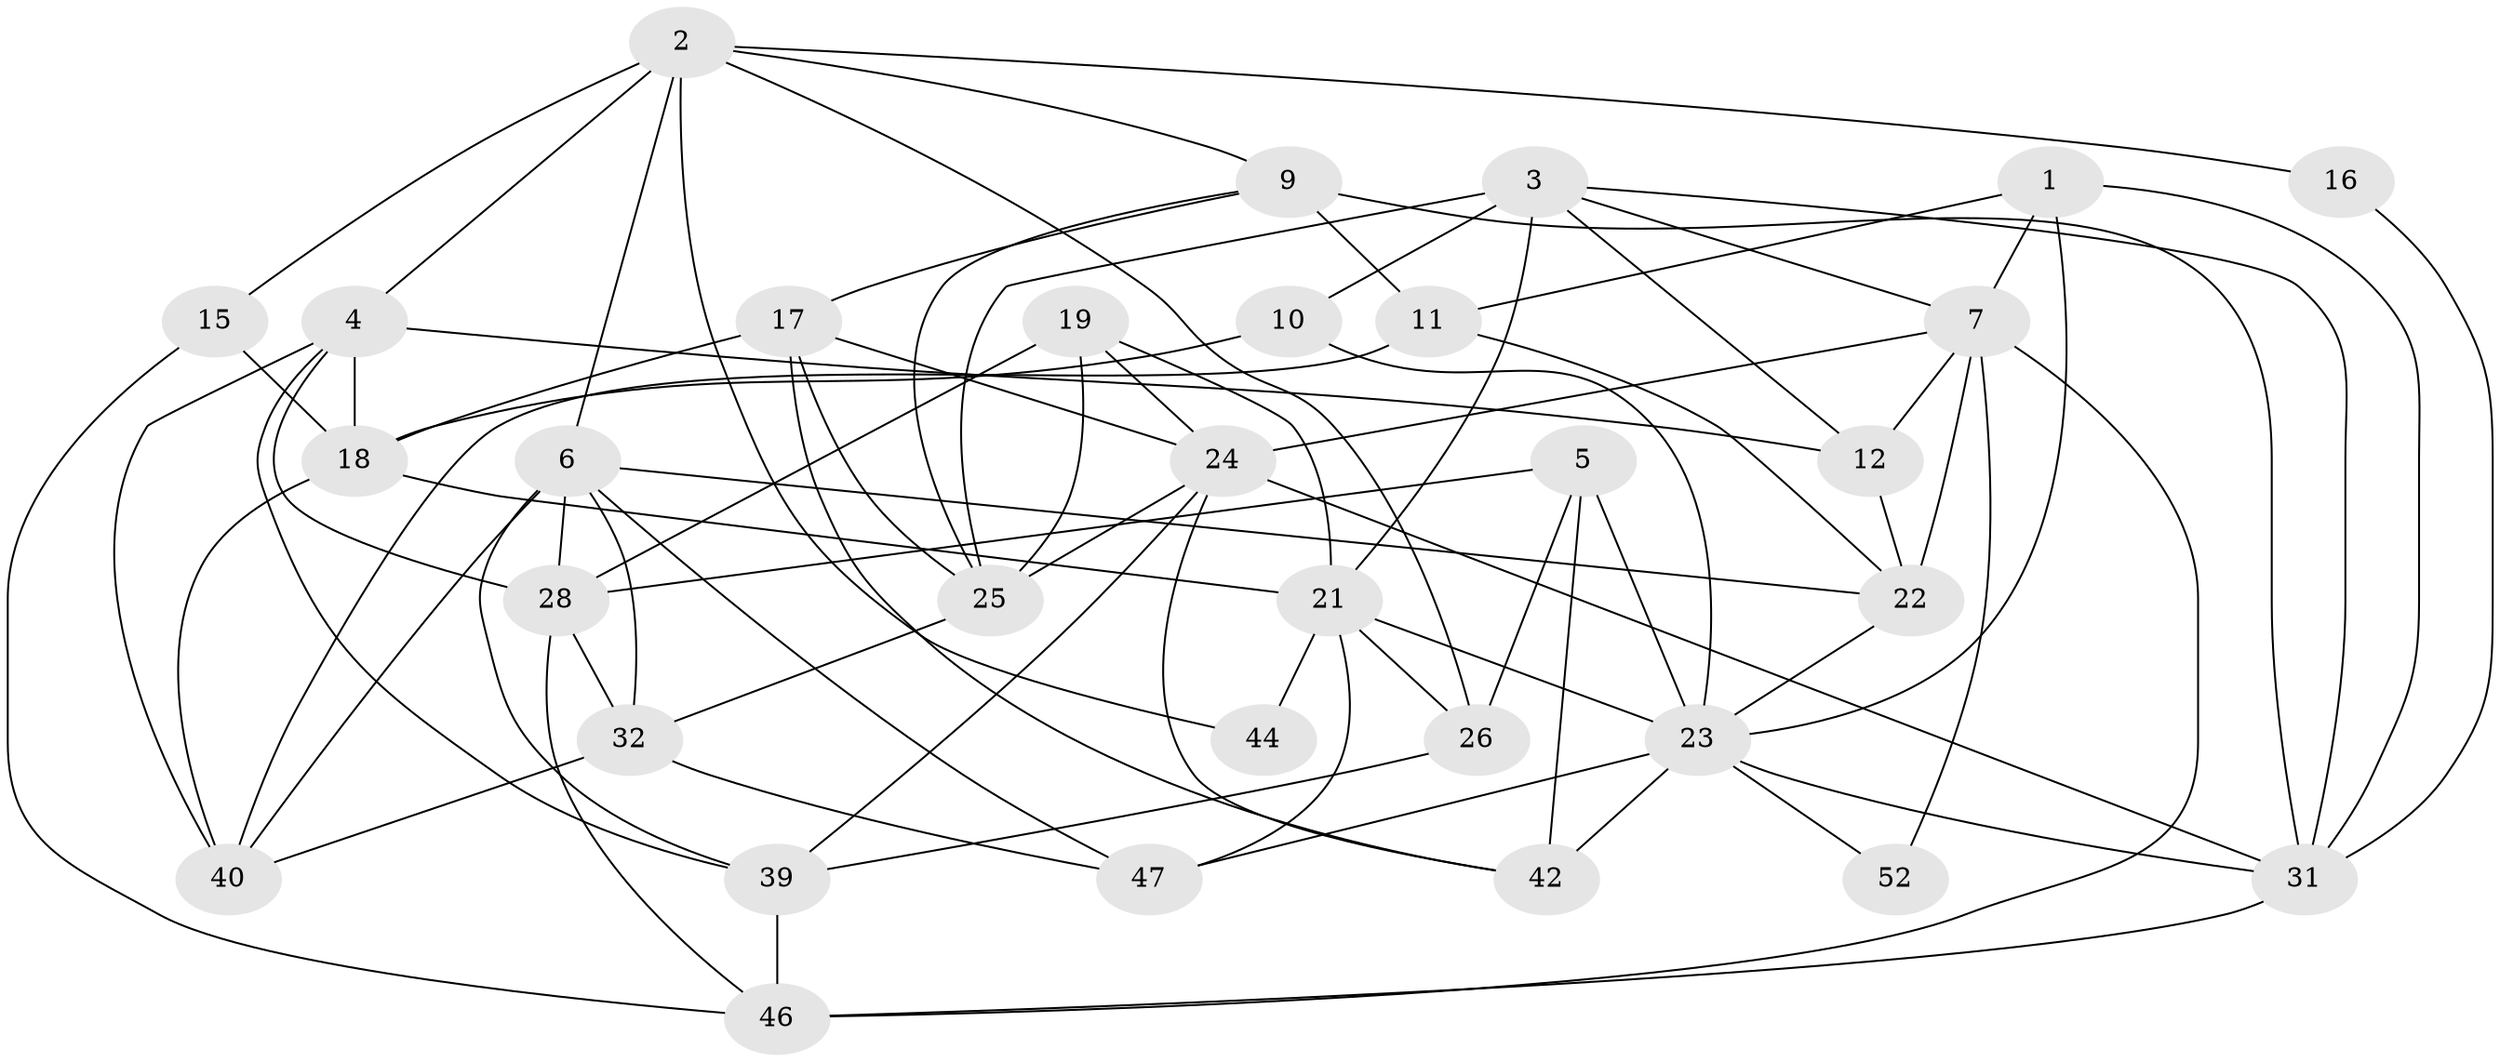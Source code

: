 // original degree distribution, {3: 0.2641509433962264, 4: 0.3584905660377358, 2: 0.07547169811320754, 5: 0.20754716981132076, 6: 0.07547169811320754, 7: 0.018867924528301886}
// Generated by graph-tools (version 1.1) at 2025/11/02/27/25 16:11:24]
// undirected, 32 vertices, 80 edges
graph export_dot {
graph [start="1"]
  node [color=gray90,style=filled];
  1 [super="+38"];
  2 [super="+20"];
  3 [super="+36"];
  4 [super="+29"];
  5 [super="+13"];
  6 [super="+37"];
  7 [super="+8"];
  9 [super="+41"];
  10 [super="+14"];
  11;
  12;
  15;
  16;
  17 [super="+33"];
  18 [super="+49"];
  19;
  21 [super="+27"];
  22 [super="+53"];
  23 [super="+50"];
  24 [super="+45"];
  25 [super="+48"];
  26;
  28 [super="+30"];
  31 [super="+34"];
  32 [super="+35"];
  39 [super="+43"];
  40;
  42;
  44;
  46;
  47 [super="+51"];
  52;
  1 -- 23;
  1 -- 7;
  1 -- 11;
  1 -- 31;
  2 -- 26;
  2 -- 9;
  2 -- 16;
  2 -- 6;
  2 -- 44;
  2 -- 15;
  2 -- 4;
  3 -- 12;
  3 -- 31;
  3 -- 21 [weight=2];
  3 -- 7;
  3 -- 25;
  3 -- 10;
  4 -- 28;
  4 -- 18;
  4 -- 39;
  4 -- 40;
  4 -- 12;
  5 -- 23;
  5 -- 42;
  5 -- 26;
  5 -- 28;
  6 -- 40;
  6 -- 28;
  6 -- 32 [weight=2];
  6 -- 39;
  6 -- 47;
  6 -- 22;
  7 -- 46;
  7 -- 22;
  7 -- 52;
  7 -- 24;
  7 -- 12;
  9 -- 31;
  9 -- 25;
  9 -- 11;
  9 -- 17;
  10 -- 18;
  10 -- 23;
  11 -- 40;
  11 -- 22;
  12 -- 22;
  15 -- 18;
  15 -- 46;
  16 -- 31;
  17 -- 24;
  17 -- 18;
  17 -- 42;
  17 -- 25;
  18 -- 40;
  18 -- 21;
  19 -- 24;
  19 -- 21;
  19 -- 25;
  19 -- 28;
  21 -- 23;
  21 -- 26;
  21 -- 44;
  21 -- 47;
  22 -- 23;
  23 -- 31;
  23 -- 42;
  23 -- 52;
  23 -- 47;
  24 -- 31;
  24 -- 42;
  24 -- 39;
  24 -- 25;
  25 -- 32;
  26 -- 39;
  28 -- 46;
  28 -- 32;
  31 -- 46;
  32 -- 40;
  32 -- 47;
  39 -- 46;
}
